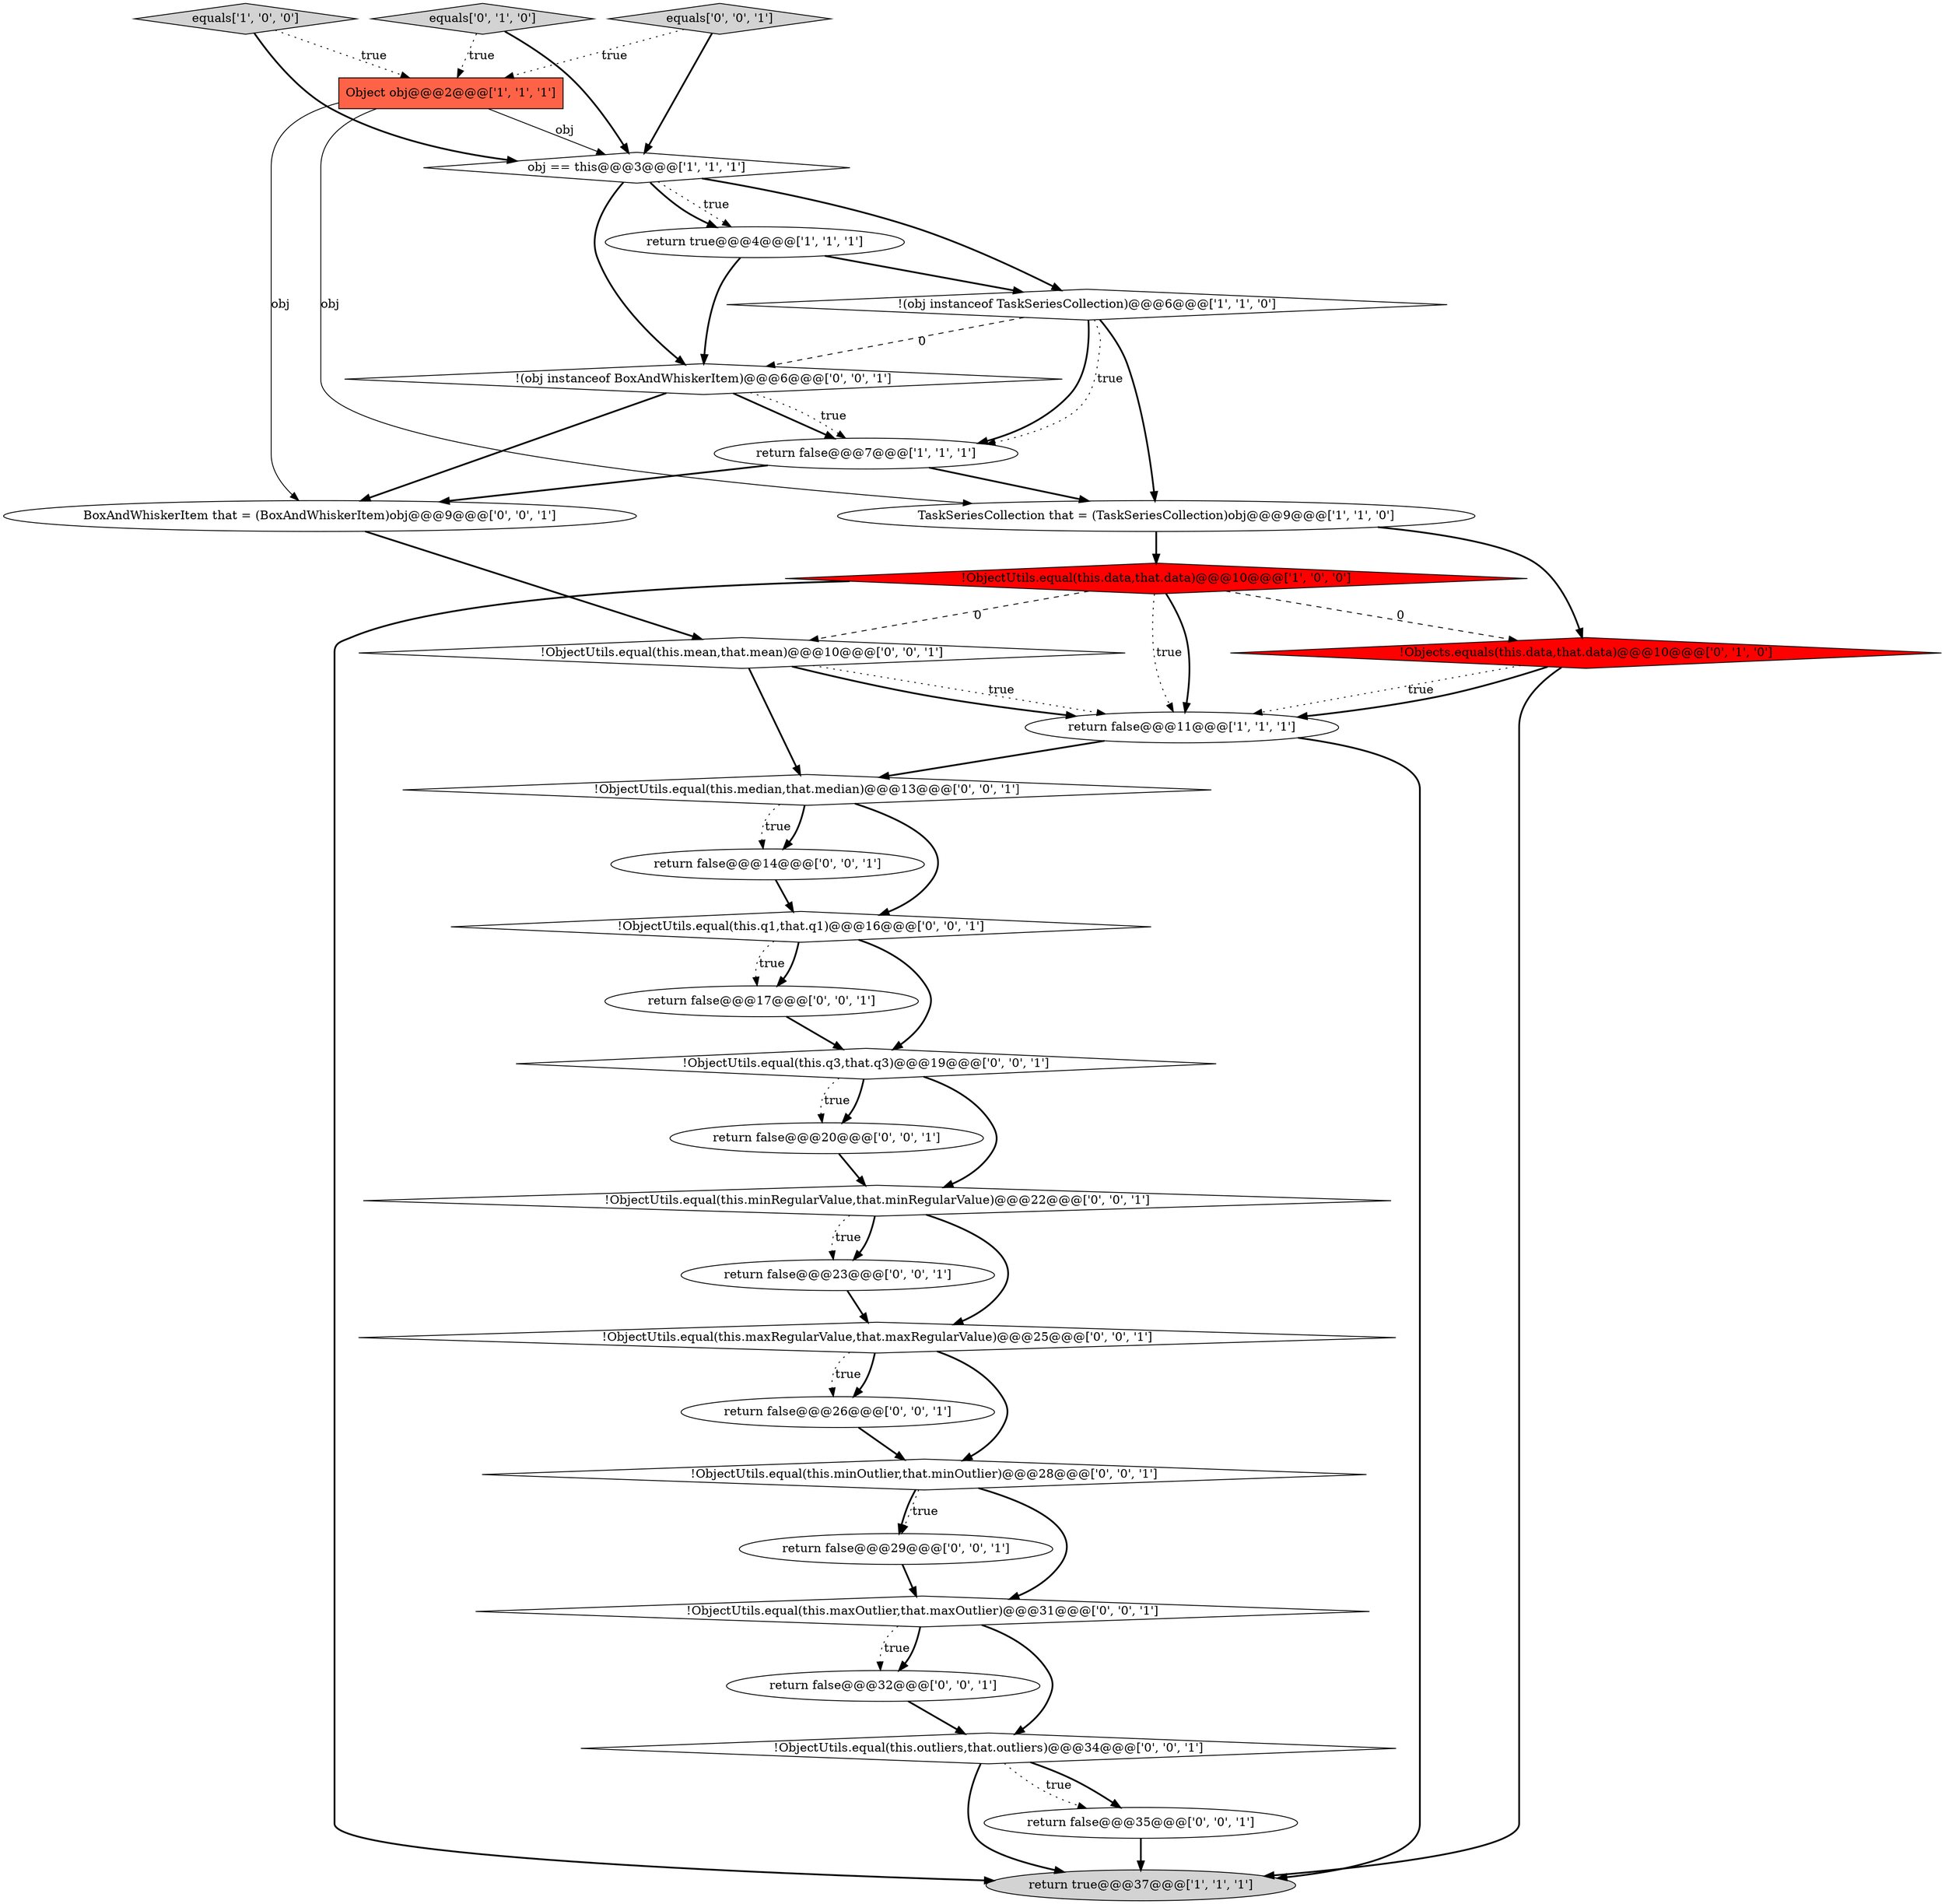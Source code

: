 digraph {
23 [style = filled, label = "return false@@@35@@@['0', '0', '1']", fillcolor = white, shape = ellipse image = "AAA0AAABBB3BBB"];
16 [style = filled, label = "!(obj instanceof BoxAndWhiskerItem)@@@6@@@['0', '0', '1']", fillcolor = white, shape = diamond image = "AAA0AAABBB3BBB"];
4 [style = filled, label = "obj == this@@@3@@@['1', '1', '1']", fillcolor = white, shape = diamond image = "AAA0AAABBB1BBB"];
22 [style = filled, label = "!ObjectUtils.equal(this.minRegularValue,that.minRegularValue)@@@22@@@['0', '0', '1']", fillcolor = white, shape = diamond image = "AAA0AAABBB3BBB"];
28 [style = filled, label = "!ObjectUtils.equal(this.maxRegularValue,that.maxRegularValue)@@@25@@@['0', '0', '1']", fillcolor = white, shape = diamond image = "AAA0AAABBB3BBB"];
11 [style = filled, label = "!Objects.equals(this.data,that.data)@@@10@@@['0', '1', '0']", fillcolor = red, shape = diamond image = "AAA1AAABBB2BBB"];
30 [style = filled, label = "return false@@@23@@@['0', '0', '1']", fillcolor = white, shape = ellipse image = "AAA0AAABBB3BBB"];
21 [style = filled, label = "return false@@@20@@@['0', '0', '1']", fillcolor = white, shape = ellipse image = "AAA0AAABBB3BBB"];
14 [style = filled, label = "!ObjectUtils.equal(this.q1,that.q1)@@@16@@@['0', '0', '1']", fillcolor = white, shape = diamond image = "AAA0AAABBB3BBB"];
15 [style = filled, label = "!ObjectUtils.equal(this.q3,that.q3)@@@19@@@['0', '0', '1']", fillcolor = white, shape = diamond image = "AAA0AAABBB3BBB"];
19 [style = filled, label = "BoxAndWhiskerItem that = (BoxAndWhiskerItem)obj@@@9@@@['0', '0', '1']", fillcolor = white, shape = ellipse image = "AAA0AAABBB3BBB"];
8 [style = filled, label = "return true@@@4@@@['1', '1', '1']", fillcolor = white, shape = ellipse image = "AAA0AAABBB1BBB"];
13 [style = filled, label = "return false@@@14@@@['0', '0', '1']", fillcolor = white, shape = ellipse image = "AAA0AAABBB3BBB"];
18 [style = filled, label = "equals['0', '0', '1']", fillcolor = lightgray, shape = diamond image = "AAA0AAABBB3BBB"];
25 [style = filled, label = "return false@@@17@@@['0', '0', '1']", fillcolor = white, shape = ellipse image = "AAA0AAABBB3BBB"];
17 [style = filled, label = "!ObjectUtils.equal(this.minOutlier,that.minOutlier)@@@28@@@['0', '0', '1']", fillcolor = white, shape = diamond image = "AAA0AAABBB3BBB"];
3 [style = filled, label = "return false@@@7@@@['1', '1', '1']", fillcolor = white, shape = ellipse image = "AAA0AAABBB1BBB"];
24 [style = filled, label = "!ObjectUtils.equal(this.maxOutlier,that.maxOutlier)@@@31@@@['0', '0', '1']", fillcolor = white, shape = diamond image = "AAA0AAABBB3BBB"];
7 [style = filled, label = "Object obj@@@2@@@['1', '1', '1']", fillcolor = tomato, shape = box image = "AAA0AAABBB1BBB"];
29 [style = filled, label = "return false@@@29@@@['0', '0', '1']", fillcolor = white, shape = ellipse image = "AAA0AAABBB3BBB"];
31 [style = filled, label = "return false@@@32@@@['0', '0', '1']", fillcolor = white, shape = ellipse image = "AAA0AAABBB3BBB"];
0 [style = filled, label = "TaskSeriesCollection that = (TaskSeriesCollection)obj@@@9@@@['1', '1', '0']", fillcolor = white, shape = ellipse image = "AAA0AAABBB1BBB"];
6 [style = filled, label = "!(obj instanceof TaskSeriesCollection)@@@6@@@['1', '1', '0']", fillcolor = white, shape = diamond image = "AAA0AAABBB1BBB"];
5 [style = filled, label = "equals['1', '0', '0']", fillcolor = lightgray, shape = diamond image = "AAA0AAABBB1BBB"];
9 [style = filled, label = "return false@@@11@@@['1', '1', '1']", fillcolor = white, shape = ellipse image = "AAA0AAABBB1BBB"];
1 [style = filled, label = "return true@@@37@@@['1', '1', '1']", fillcolor = lightgray, shape = ellipse image = "AAA0AAABBB1BBB"];
2 [style = filled, label = "!ObjectUtils.equal(this.data,that.data)@@@10@@@['1', '0', '0']", fillcolor = red, shape = diamond image = "AAA1AAABBB1BBB"];
20 [style = filled, label = "!ObjectUtils.equal(this.mean,that.mean)@@@10@@@['0', '0', '1']", fillcolor = white, shape = diamond image = "AAA0AAABBB3BBB"];
12 [style = filled, label = "!ObjectUtils.equal(this.outliers,that.outliers)@@@34@@@['0', '0', '1']", fillcolor = white, shape = diamond image = "AAA0AAABBB3BBB"];
27 [style = filled, label = "!ObjectUtils.equal(this.median,that.median)@@@13@@@['0', '0', '1']", fillcolor = white, shape = diamond image = "AAA0AAABBB3BBB"];
26 [style = filled, label = "return false@@@26@@@['0', '0', '1']", fillcolor = white, shape = ellipse image = "AAA0AAABBB3BBB"];
10 [style = filled, label = "equals['0', '1', '0']", fillcolor = lightgray, shape = diamond image = "AAA0AAABBB2BBB"];
27->13 [style = bold, label=""];
16->3 [style = bold, label=""];
6->3 [style = bold, label=""];
8->16 [style = bold, label=""];
24->12 [style = bold, label=""];
14->25 [style = bold, label=""];
18->7 [style = dotted, label="true"];
2->20 [style = dashed, label="0"];
20->9 [style = dotted, label="true"];
12->23 [style = dotted, label="true"];
27->14 [style = bold, label=""];
26->17 [style = bold, label=""];
20->9 [style = bold, label=""];
4->6 [style = bold, label=""];
11->1 [style = bold, label=""];
15->21 [style = bold, label=""];
2->1 [style = bold, label=""];
19->20 [style = bold, label=""];
7->4 [style = solid, label="obj"];
24->31 [style = dotted, label="true"];
0->2 [style = bold, label=""];
4->8 [style = dotted, label="true"];
7->19 [style = solid, label="obj"];
0->11 [style = bold, label=""];
28->26 [style = bold, label=""];
11->9 [style = dotted, label="true"];
8->6 [style = bold, label=""];
6->0 [style = bold, label=""];
22->28 [style = bold, label=""];
27->13 [style = dotted, label="true"];
2->9 [style = bold, label=""];
15->21 [style = dotted, label="true"];
16->19 [style = bold, label=""];
11->9 [style = bold, label=""];
12->1 [style = bold, label=""];
16->3 [style = dotted, label="true"];
31->12 [style = bold, label=""];
22->30 [style = bold, label=""];
3->0 [style = bold, label=""];
15->22 [style = bold, label=""];
20->27 [style = bold, label=""];
9->27 [style = bold, label=""];
17->24 [style = bold, label=""];
6->16 [style = dashed, label="0"];
30->28 [style = bold, label=""];
2->9 [style = dotted, label="true"];
18->4 [style = bold, label=""];
3->19 [style = bold, label=""];
24->31 [style = bold, label=""];
21->22 [style = bold, label=""];
5->7 [style = dotted, label="true"];
28->26 [style = dotted, label="true"];
7->0 [style = solid, label="obj"];
5->4 [style = bold, label=""];
14->25 [style = dotted, label="true"];
10->4 [style = bold, label=""];
25->15 [style = bold, label=""];
28->17 [style = bold, label=""];
23->1 [style = bold, label=""];
4->8 [style = bold, label=""];
2->11 [style = dashed, label="0"];
14->15 [style = bold, label=""];
12->23 [style = bold, label=""];
17->29 [style = dotted, label="true"];
22->30 [style = dotted, label="true"];
6->3 [style = dotted, label="true"];
9->1 [style = bold, label=""];
17->29 [style = bold, label=""];
29->24 [style = bold, label=""];
13->14 [style = bold, label=""];
10->7 [style = dotted, label="true"];
4->16 [style = bold, label=""];
}
